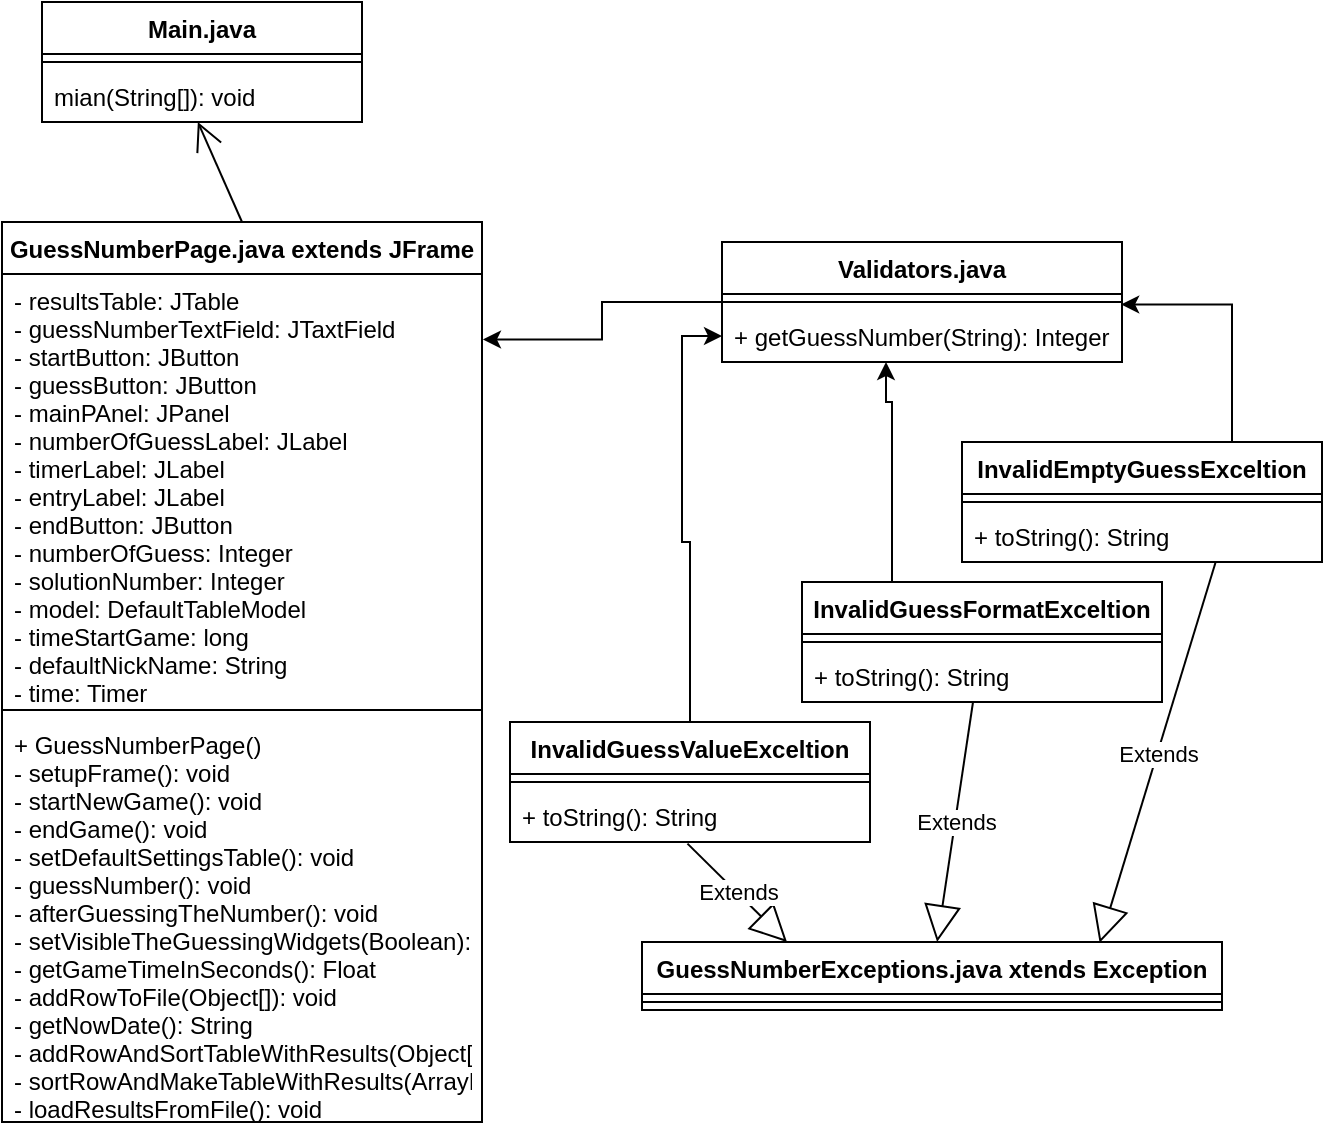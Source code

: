 <mxfile version="16.1.2" type="device"><diagram id="DAILRNfJW7iAEPGNtiI7" name="Strona-1"><mxGraphModel dx="1050" dy="649" grid="1" gridSize="10" guides="1" tooltips="1" connect="1" arrows="1" fold="1" page="1" pageScale="1" pageWidth="827" pageHeight="1169" math="0" shadow="0"><root><mxCell id="0"/><mxCell id="1" parent="0"/><mxCell id="mS3HxMTpNbgsczwgR--8-15" value="Main.java" style="swimlane;fontStyle=1;align=center;verticalAlign=top;childLayout=stackLayout;horizontal=1;startSize=26;horizontalStack=0;resizeParent=1;resizeParentMax=0;resizeLast=0;collapsible=1;marginBottom=0;" vertex="1" parent="1"><mxGeometry x="180" y="40" width="160" height="60" as="geometry"/></mxCell><mxCell id="mS3HxMTpNbgsczwgR--8-17" value="" style="line;strokeWidth=1;fillColor=none;align=left;verticalAlign=middle;spacingTop=-1;spacingLeft=3;spacingRight=3;rotatable=0;labelPosition=right;points=[];portConstraint=eastwest;" vertex="1" parent="mS3HxMTpNbgsczwgR--8-15"><mxGeometry y="26" width="160" height="8" as="geometry"/></mxCell><mxCell id="mS3HxMTpNbgsczwgR--8-18" value="mian(String[]): void" style="text;strokeColor=none;fillColor=none;align=left;verticalAlign=top;spacingLeft=4;spacingRight=4;overflow=hidden;rotatable=0;points=[[0,0.5],[1,0.5]];portConstraint=eastwest;" vertex="1" parent="mS3HxMTpNbgsczwgR--8-15"><mxGeometry y="34" width="160" height="26" as="geometry"/></mxCell><mxCell id="mS3HxMTpNbgsczwgR--8-19" value="GuessNumberPage.java extends JFrame" style="swimlane;fontStyle=1;align=center;verticalAlign=top;childLayout=stackLayout;horizontal=1;startSize=26;horizontalStack=0;resizeParent=1;resizeParentMax=0;resizeLast=0;collapsible=1;marginBottom=0;" vertex="1" parent="1"><mxGeometry x="160" y="150" width="240" height="450" as="geometry"/></mxCell><mxCell id="mS3HxMTpNbgsczwgR--8-20" value="- resultsTable: JTable&#10;- guessNumberTextField: JTaxtField&#10;- startButton: JButton&#10;- guessButton: JButton&#10;- mainPAnel: JPanel&#10;- numberOfGuessLabel: JLabel&#10;- timerLabel: JLabel&#10;- entryLabel: JLabel&#10;- endButton: JButton&#10;- numberOfGuess: Integer&#10;- solutionNumber: Integer&#10;- model: DefaultTableModel&#10;- timeStartGame: long&#10;- defaultNickName: String&#10;- time: Timer" style="text;strokeColor=none;fillColor=none;align=left;verticalAlign=top;spacingLeft=4;spacingRight=4;overflow=hidden;rotatable=0;points=[[0,0.5],[1,0.5]];portConstraint=eastwest;" vertex="1" parent="mS3HxMTpNbgsczwgR--8-19"><mxGeometry y="26" width="240" height="214" as="geometry"/></mxCell><mxCell id="mS3HxMTpNbgsczwgR--8-21" value="" style="line;strokeWidth=1;fillColor=none;align=left;verticalAlign=middle;spacingTop=-1;spacingLeft=3;spacingRight=3;rotatable=0;labelPosition=right;points=[];portConstraint=eastwest;" vertex="1" parent="mS3HxMTpNbgsczwgR--8-19"><mxGeometry y="240" width="240" height="8" as="geometry"/></mxCell><mxCell id="mS3HxMTpNbgsczwgR--8-22" value="+ GuessNumberPage()&#10;- setupFrame(): void&#10;- startNewGame(): void&#10;- endGame(): void&#10;- setDefaultSettingsTable(): void&#10;- guessNumber(): void&#10;- afterGuessingTheNumber(): void&#10;- setVisibleTheGuessingWidgets(Boolean): void&#10;- getGameTimeInSeconds(): Float&#10;- addRowToFile(Object[]): void&#10;- getNowDate(): String&#10;- addRowAndSortTableWithResults(Object[]): void&#10;- sortRowAndMakeTableWithResults(ArrayList&lt;Object[]&gt;): void&#10;- loadResultsFromFile(): void" style="text;strokeColor=none;fillColor=none;align=left;verticalAlign=top;spacingLeft=4;spacingRight=4;overflow=hidden;rotatable=0;points=[[0,0.5],[1,0.5]];portConstraint=eastwest;" vertex="1" parent="mS3HxMTpNbgsczwgR--8-19"><mxGeometry y="248" width="240" height="202" as="geometry"/></mxCell><mxCell id="mS3HxMTpNbgsczwgR--8-56" style="edgeStyle=orthogonalEdgeStyle;rounded=0;orthogonalLoop=1;jettySize=auto;html=1;exitX=0;exitY=0.5;exitDx=0;exitDy=0;entryX=1.002;entryY=0.153;entryDx=0;entryDy=0;entryPerimeter=0;" edge="1" parent="1" source="mS3HxMTpNbgsczwgR--8-24" target="mS3HxMTpNbgsczwgR--8-20"><mxGeometry relative="1" as="geometry"/></mxCell><mxCell id="mS3HxMTpNbgsczwgR--8-24" value="Validators.java" style="swimlane;fontStyle=1;align=center;verticalAlign=top;childLayout=stackLayout;horizontal=1;startSize=26;horizontalStack=0;resizeParent=1;resizeParentMax=0;resizeLast=0;collapsible=1;marginBottom=0;" vertex="1" parent="1"><mxGeometry x="520" y="160" width="200" height="60" as="geometry"/></mxCell><mxCell id="mS3HxMTpNbgsczwgR--8-26" value="" style="line;strokeWidth=1;fillColor=none;align=left;verticalAlign=middle;spacingTop=-1;spacingLeft=3;spacingRight=3;rotatable=0;labelPosition=right;points=[];portConstraint=eastwest;" vertex="1" parent="mS3HxMTpNbgsczwgR--8-24"><mxGeometry y="26" width="200" height="8" as="geometry"/></mxCell><mxCell id="mS3HxMTpNbgsczwgR--8-27" value="+ getGuessNumber(String): Integer" style="text;strokeColor=none;fillColor=none;align=left;verticalAlign=top;spacingLeft=4;spacingRight=4;overflow=hidden;rotatable=0;points=[[0,0.5],[1,0.5]];portConstraint=eastwest;" vertex="1" parent="mS3HxMTpNbgsczwgR--8-24"><mxGeometry y="34" width="200" height="26" as="geometry"/></mxCell><mxCell id="mS3HxMTpNbgsczwgR--8-28" value="GuessNumberExceptions.java xtends Exception" style="swimlane;fontStyle=1;align=center;verticalAlign=top;childLayout=stackLayout;horizontal=1;startSize=26;horizontalStack=0;resizeParent=1;resizeParentMax=0;resizeLast=0;collapsible=1;marginBottom=0;" vertex="1" parent="1"><mxGeometry x="480" y="510" width="290" height="34" as="geometry"/></mxCell><mxCell id="mS3HxMTpNbgsczwgR--8-30" value="" style="line;strokeWidth=1;fillColor=none;align=left;verticalAlign=middle;spacingTop=-1;spacingLeft=3;spacingRight=3;rotatable=0;labelPosition=right;points=[];portConstraint=eastwest;" vertex="1" parent="mS3HxMTpNbgsczwgR--8-28"><mxGeometry y="26" width="290" height="8" as="geometry"/></mxCell><mxCell id="mS3HxMTpNbgsczwgR--8-55" style="edgeStyle=orthogonalEdgeStyle;rounded=0;orthogonalLoop=1;jettySize=auto;html=1;exitX=0.75;exitY=0;exitDx=0;exitDy=0;entryX=0.998;entryY=-0.108;entryDx=0;entryDy=0;entryPerimeter=0;" edge="1" parent="1" source="mS3HxMTpNbgsczwgR--8-32" target="mS3HxMTpNbgsczwgR--8-27"><mxGeometry relative="1" as="geometry"/></mxCell><mxCell id="mS3HxMTpNbgsczwgR--8-32" value="InvalidEmptyGuessExceltion" style="swimlane;fontStyle=1;align=center;verticalAlign=top;childLayout=stackLayout;horizontal=1;startSize=26;horizontalStack=0;resizeParent=1;resizeParentMax=0;resizeLast=0;collapsible=1;marginBottom=0;" vertex="1" parent="1"><mxGeometry x="640" y="260" width="180" height="60" as="geometry"/></mxCell><mxCell id="mS3HxMTpNbgsczwgR--8-34" value="" style="line;strokeWidth=1;fillColor=none;align=left;verticalAlign=middle;spacingTop=-1;spacingLeft=3;spacingRight=3;rotatable=0;labelPosition=right;points=[];portConstraint=eastwest;" vertex="1" parent="mS3HxMTpNbgsczwgR--8-32"><mxGeometry y="26" width="180" height="8" as="geometry"/></mxCell><mxCell id="mS3HxMTpNbgsczwgR--8-35" value="+ toString(): String" style="text;strokeColor=none;fillColor=none;align=left;verticalAlign=top;spacingLeft=4;spacingRight=4;overflow=hidden;rotatable=0;points=[[0,0.5],[1,0.5]];portConstraint=eastwest;" vertex="1" parent="mS3HxMTpNbgsczwgR--8-32"><mxGeometry y="34" width="180" height="26" as="geometry"/></mxCell><mxCell id="mS3HxMTpNbgsczwgR--8-53" style="edgeStyle=orthogonalEdgeStyle;rounded=0;orthogonalLoop=1;jettySize=auto;html=1;exitX=0.5;exitY=0;exitDx=0;exitDy=0;" edge="1" parent="1" source="mS3HxMTpNbgsczwgR--8-36" target="mS3HxMTpNbgsczwgR--8-27"><mxGeometry relative="1" as="geometry"/></mxCell><mxCell id="mS3HxMTpNbgsczwgR--8-36" value="InvalidGuessValueExceltion" style="swimlane;fontStyle=1;align=center;verticalAlign=top;childLayout=stackLayout;horizontal=1;startSize=26;horizontalStack=0;resizeParent=1;resizeParentMax=0;resizeLast=0;collapsible=1;marginBottom=0;" vertex="1" parent="1"><mxGeometry x="414" y="400" width="180" height="60" as="geometry"/></mxCell><mxCell id="mS3HxMTpNbgsczwgR--8-37" value="" style="line;strokeWidth=1;fillColor=none;align=left;verticalAlign=middle;spacingTop=-1;spacingLeft=3;spacingRight=3;rotatable=0;labelPosition=right;points=[];portConstraint=eastwest;" vertex="1" parent="mS3HxMTpNbgsczwgR--8-36"><mxGeometry y="26" width="180" height="8" as="geometry"/></mxCell><mxCell id="mS3HxMTpNbgsczwgR--8-38" value="+ toString(): String" style="text;strokeColor=none;fillColor=none;align=left;verticalAlign=top;spacingLeft=4;spacingRight=4;overflow=hidden;rotatable=0;points=[[0,0.5],[1,0.5]];portConstraint=eastwest;" vertex="1" parent="mS3HxMTpNbgsczwgR--8-36"><mxGeometry y="34" width="180" height="26" as="geometry"/></mxCell><mxCell id="mS3HxMTpNbgsczwgR--8-54" style="edgeStyle=orthogonalEdgeStyle;rounded=0;orthogonalLoop=1;jettySize=auto;html=1;exitX=0.25;exitY=0;exitDx=0;exitDy=0;" edge="1" parent="1" source="mS3HxMTpNbgsczwgR--8-39"><mxGeometry relative="1" as="geometry"><mxPoint x="602" y="220" as="targetPoint"/><Array as="points"><mxPoint x="605" y="240"/><mxPoint x="602" y="240"/></Array></mxGeometry></mxCell><mxCell id="mS3HxMTpNbgsczwgR--8-39" value="InvalidGuessFormatExceltion" style="swimlane;fontStyle=1;align=center;verticalAlign=top;childLayout=stackLayout;horizontal=1;startSize=26;horizontalStack=0;resizeParent=1;resizeParentMax=0;resizeLast=0;collapsible=1;marginBottom=0;" vertex="1" parent="1"><mxGeometry x="560" y="330" width="180" height="60" as="geometry"/></mxCell><mxCell id="mS3HxMTpNbgsczwgR--8-40" value="" style="line;strokeWidth=1;fillColor=none;align=left;verticalAlign=middle;spacingTop=-1;spacingLeft=3;spacingRight=3;rotatable=0;labelPosition=right;points=[];portConstraint=eastwest;" vertex="1" parent="mS3HxMTpNbgsczwgR--8-39"><mxGeometry y="26" width="180" height="8" as="geometry"/></mxCell><mxCell id="mS3HxMTpNbgsczwgR--8-41" value="+ toString(): String" style="text;strokeColor=none;fillColor=none;align=left;verticalAlign=top;spacingLeft=4;spacingRight=4;overflow=hidden;rotatable=0;points=[[0,0.5],[1,0.5]];portConstraint=eastwest;" vertex="1" parent="mS3HxMTpNbgsczwgR--8-39"><mxGeometry y="34" width="180" height="26" as="geometry"/></mxCell><mxCell id="mS3HxMTpNbgsczwgR--8-44" value="Extends" style="endArrow=block;endSize=16;endFill=0;html=1;rounded=0;exitX=0.493;exitY=1.031;exitDx=0;exitDy=0;entryX=0.25;entryY=0;entryDx=0;entryDy=0;exitPerimeter=0;" edge="1" parent="1" source="mS3HxMTpNbgsczwgR--8-38" target="mS3HxMTpNbgsczwgR--8-28"><mxGeometry width="160" relative="1" as="geometry"><mxPoint x="640" y="290" as="sourcePoint"/><mxPoint x="800" y="290" as="targetPoint"/><Array as="points"/></mxGeometry></mxCell><mxCell id="mS3HxMTpNbgsczwgR--8-45" value="Extends" style="endArrow=block;endSize=16;endFill=0;html=1;rounded=0;exitX=0.704;exitY=1.015;exitDx=0;exitDy=0;entryX=0.789;entryY=0.012;entryDx=0;entryDy=0;entryPerimeter=0;exitPerimeter=0;" edge="1" parent="1" source="mS3HxMTpNbgsczwgR--8-35" target="mS3HxMTpNbgsczwgR--8-28"><mxGeometry width="160" relative="1" as="geometry"><mxPoint x="640" y="290" as="sourcePoint"/><mxPoint x="800" y="290" as="targetPoint"/></mxGeometry></mxCell><mxCell id="mS3HxMTpNbgsczwgR--8-46" value="Extends" style="endArrow=block;endSize=16;endFill=0;html=1;rounded=0;" edge="1" parent="1" source="mS3HxMTpNbgsczwgR--8-39" target="mS3HxMTpNbgsczwgR--8-28"><mxGeometry width="160" relative="1" as="geometry"><mxPoint x="640" y="290" as="sourcePoint"/><mxPoint x="800" y="290" as="targetPoint"/><Array as="points"/></mxGeometry></mxCell><mxCell id="mS3HxMTpNbgsczwgR--8-52" value="" style="endArrow=open;endFill=1;endSize=12;html=1;rounded=0;exitX=0.5;exitY=0;exitDx=0;exitDy=0;entryX=0.487;entryY=1;entryDx=0;entryDy=0;entryPerimeter=0;" edge="1" parent="1" source="mS3HxMTpNbgsczwgR--8-19" target="mS3HxMTpNbgsczwgR--8-18"><mxGeometry width="160" relative="1" as="geometry"><mxPoint x="400" y="320" as="sourcePoint"/><mxPoint x="560" y="320" as="targetPoint"/></mxGeometry></mxCell></root></mxGraphModel></diagram></mxfile>